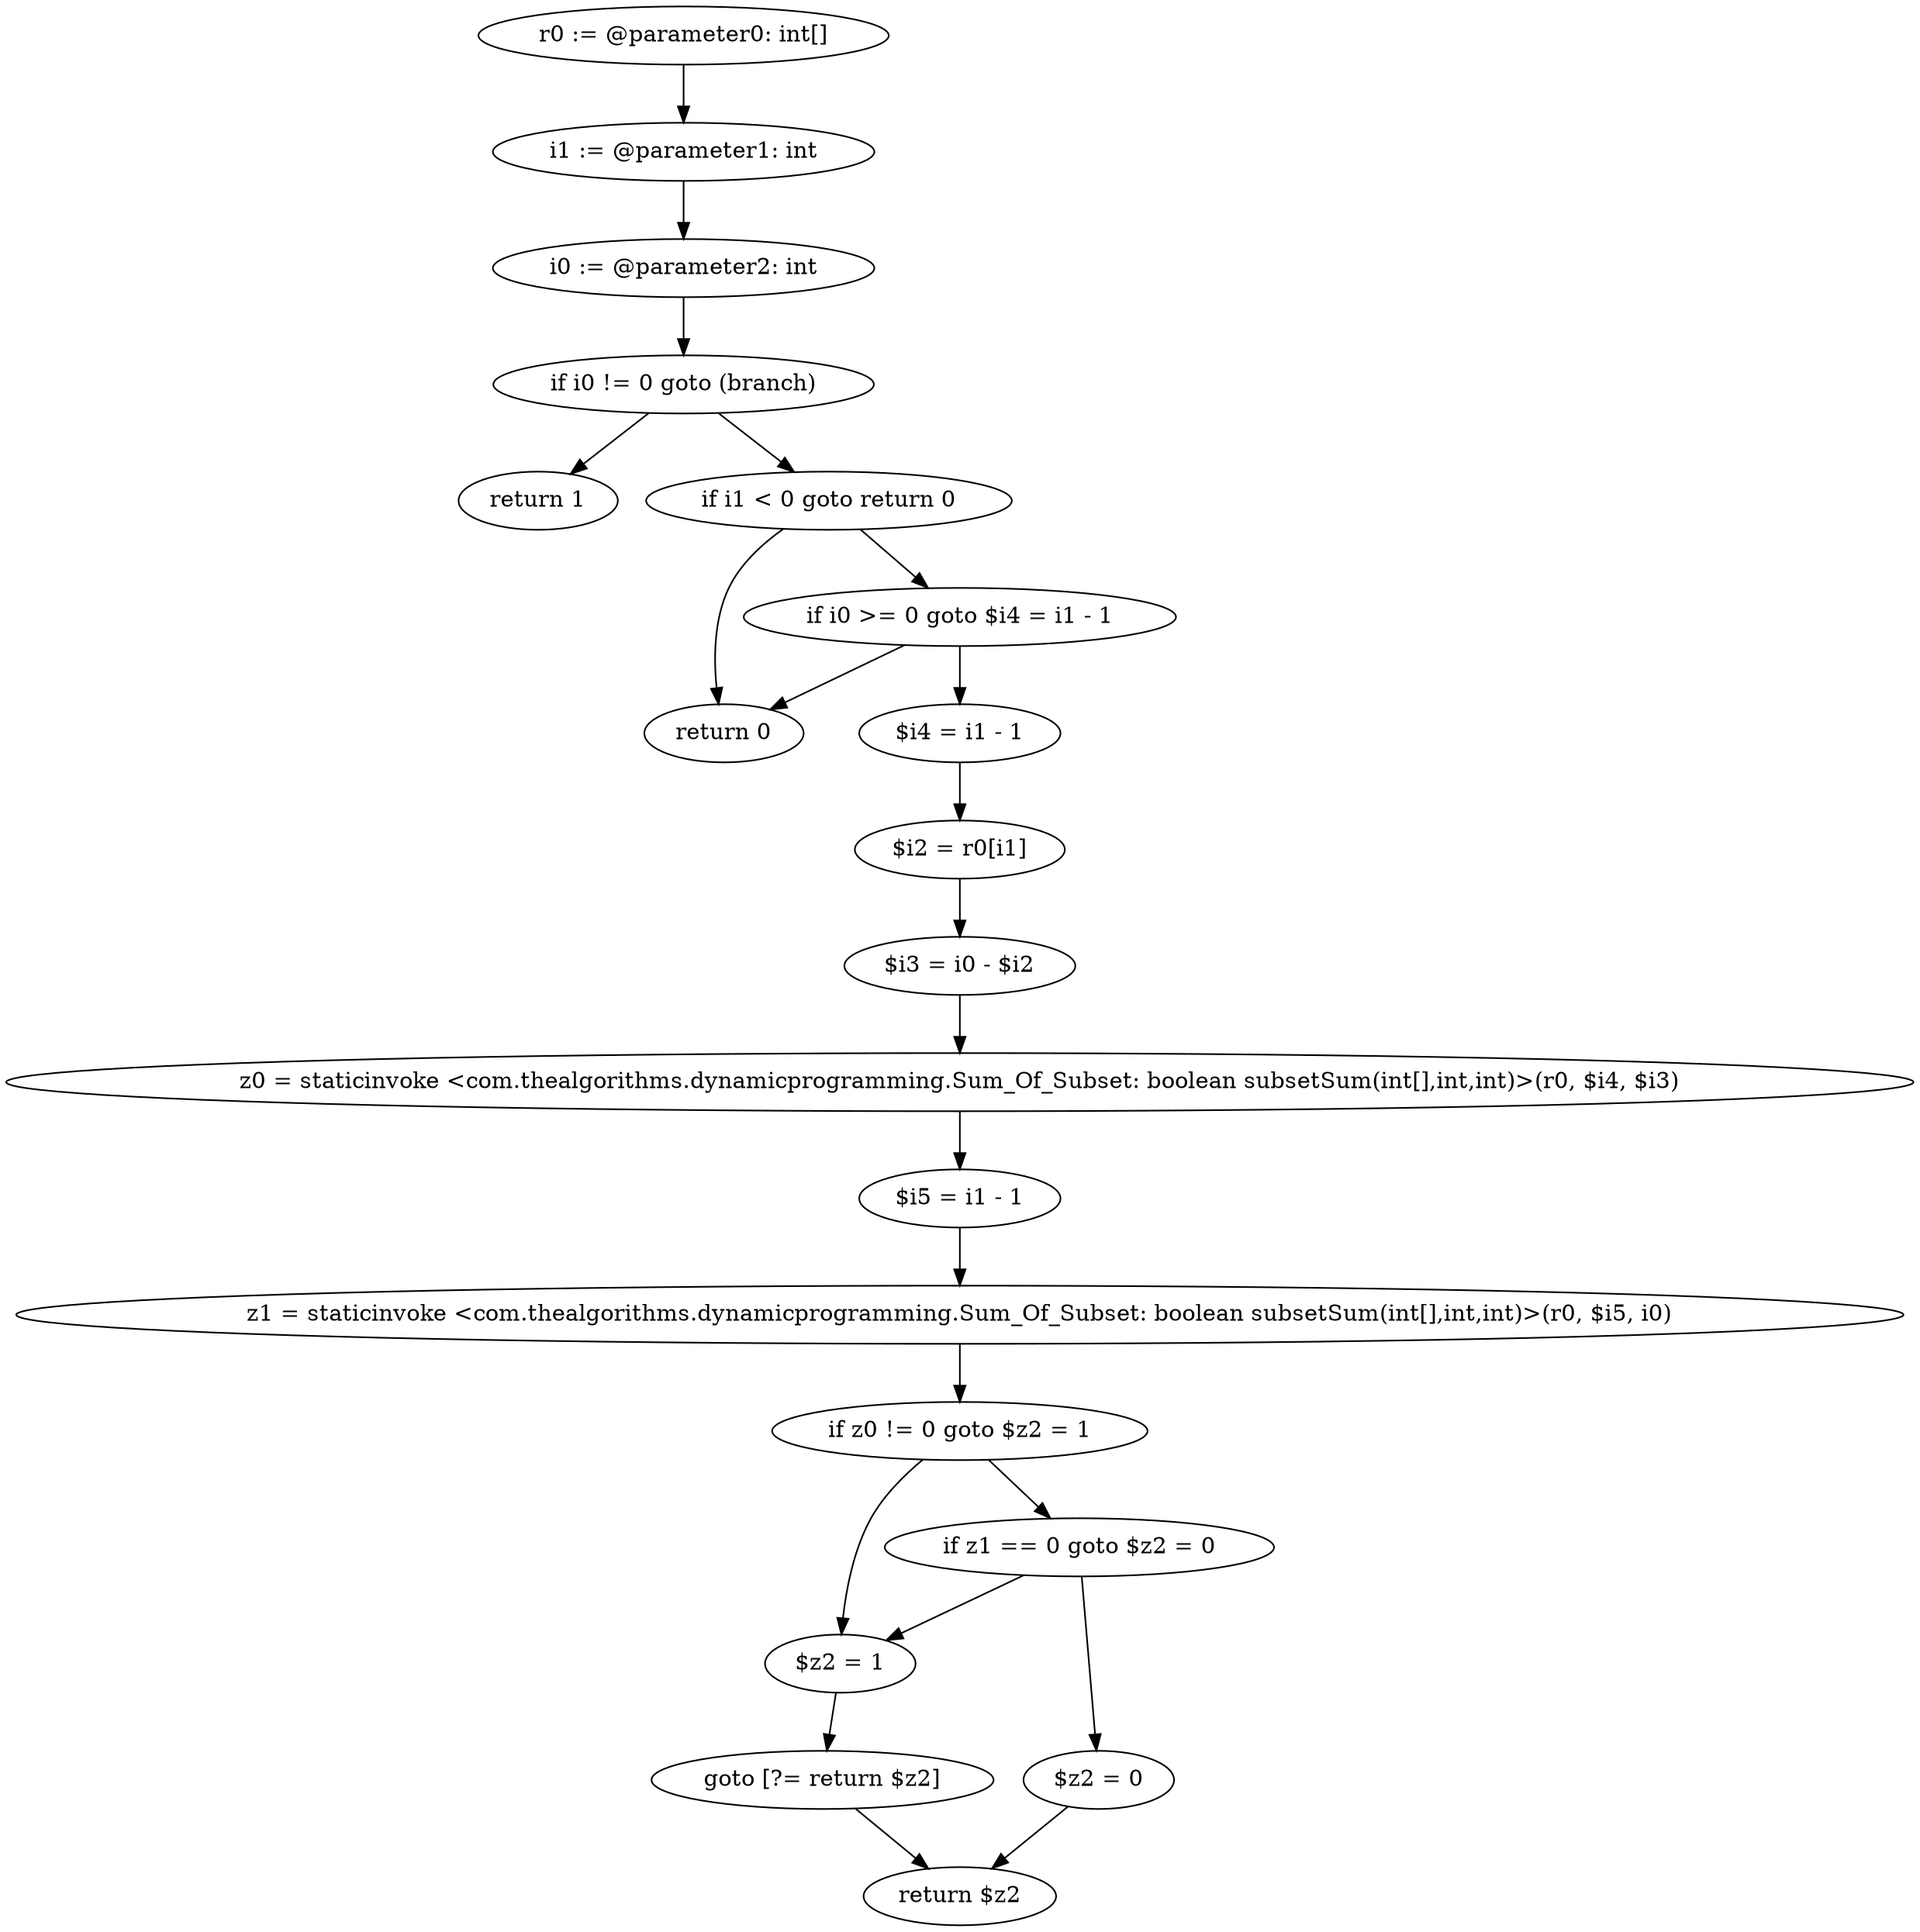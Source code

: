 digraph "unitGraph" {
    "r0 := @parameter0: int[]"
    "i1 := @parameter1: int"
    "i0 := @parameter2: int"
    "if i0 != 0 goto (branch)"
    "return 1"
    "if i1 < 0 goto return 0"
    "if i0 >= 0 goto $i4 = i1 - 1"
    "return 0"
    "$i4 = i1 - 1"
    "$i2 = r0[i1]"
    "$i3 = i0 - $i2"
    "z0 = staticinvoke <com.thealgorithms.dynamicprogramming.Sum_Of_Subset: boolean subsetSum(int[],int,int)>(r0, $i4, $i3)"
    "$i5 = i1 - 1"
    "z1 = staticinvoke <com.thealgorithms.dynamicprogramming.Sum_Of_Subset: boolean subsetSum(int[],int,int)>(r0, $i5, i0)"
    "if z0 != 0 goto $z2 = 1"
    "if z1 == 0 goto $z2 = 0"
    "$z2 = 1"
    "goto [?= return $z2]"
    "$z2 = 0"
    "return $z2"
    "r0 := @parameter0: int[]"->"i1 := @parameter1: int";
    "i1 := @parameter1: int"->"i0 := @parameter2: int";
    "i0 := @parameter2: int"->"if i0 != 0 goto (branch)";
    "if i0 != 0 goto (branch)"->"return 1";
    "if i0 != 0 goto (branch)"->"if i1 < 0 goto return 0";
    "if i1 < 0 goto return 0"->"if i0 >= 0 goto $i4 = i1 - 1";
    "if i1 < 0 goto return 0"->"return 0";
    "if i0 >= 0 goto $i4 = i1 - 1"->"return 0";
    "if i0 >= 0 goto $i4 = i1 - 1"->"$i4 = i1 - 1";
    "$i4 = i1 - 1"->"$i2 = r0[i1]";
    "$i2 = r0[i1]"->"$i3 = i0 - $i2";
    "$i3 = i0 - $i2"->"z0 = staticinvoke <com.thealgorithms.dynamicprogramming.Sum_Of_Subset: boolean subsetSum(int[],int,int)>(r0, $i4, $i3)";
    "z0 = staticinvoke <com.thealgorithms.dynamicprogramming.Sum_Of_Subset: boolean subsetSum(int[],int,int)>(r0, $i4, $i3)"->"$i5 = i1 - 1";
    "$i5 = i1 - 1"->"z1 = staticinvoke <com.thealgorithms.dynamicprogramming.Sum_Of_Subset: boolean subsetSum(int[],int,int)>(r0, $i5, i0)";
    "z1 = staticinvoke <com.thealgorithms.dynamicprogramming.Sum_Of_Subset: boolean subsetSum(int[],int,int)>(r0, $i5, i0)"->"if z0 != 0 goto $z2 = 1";
    "if z0 != 0 goto $z2 = 1"->"if z1 == 0 goto $z2 = 0";
    "if z0 != 0 goto $z2 = 1"->"$z2 = 1";
    "if z1 == 0 goto $z2 = 0"->"$z2 = 1";
    "if z1 == 0 goto $z2 = 0"->"$z2 = 0";
    "$z2 = 1"->"goto [?= return $z2]";
    "goto [?= return $z2]"->"return $z2";
    "$z2 = 0"->"return $z2";
}
